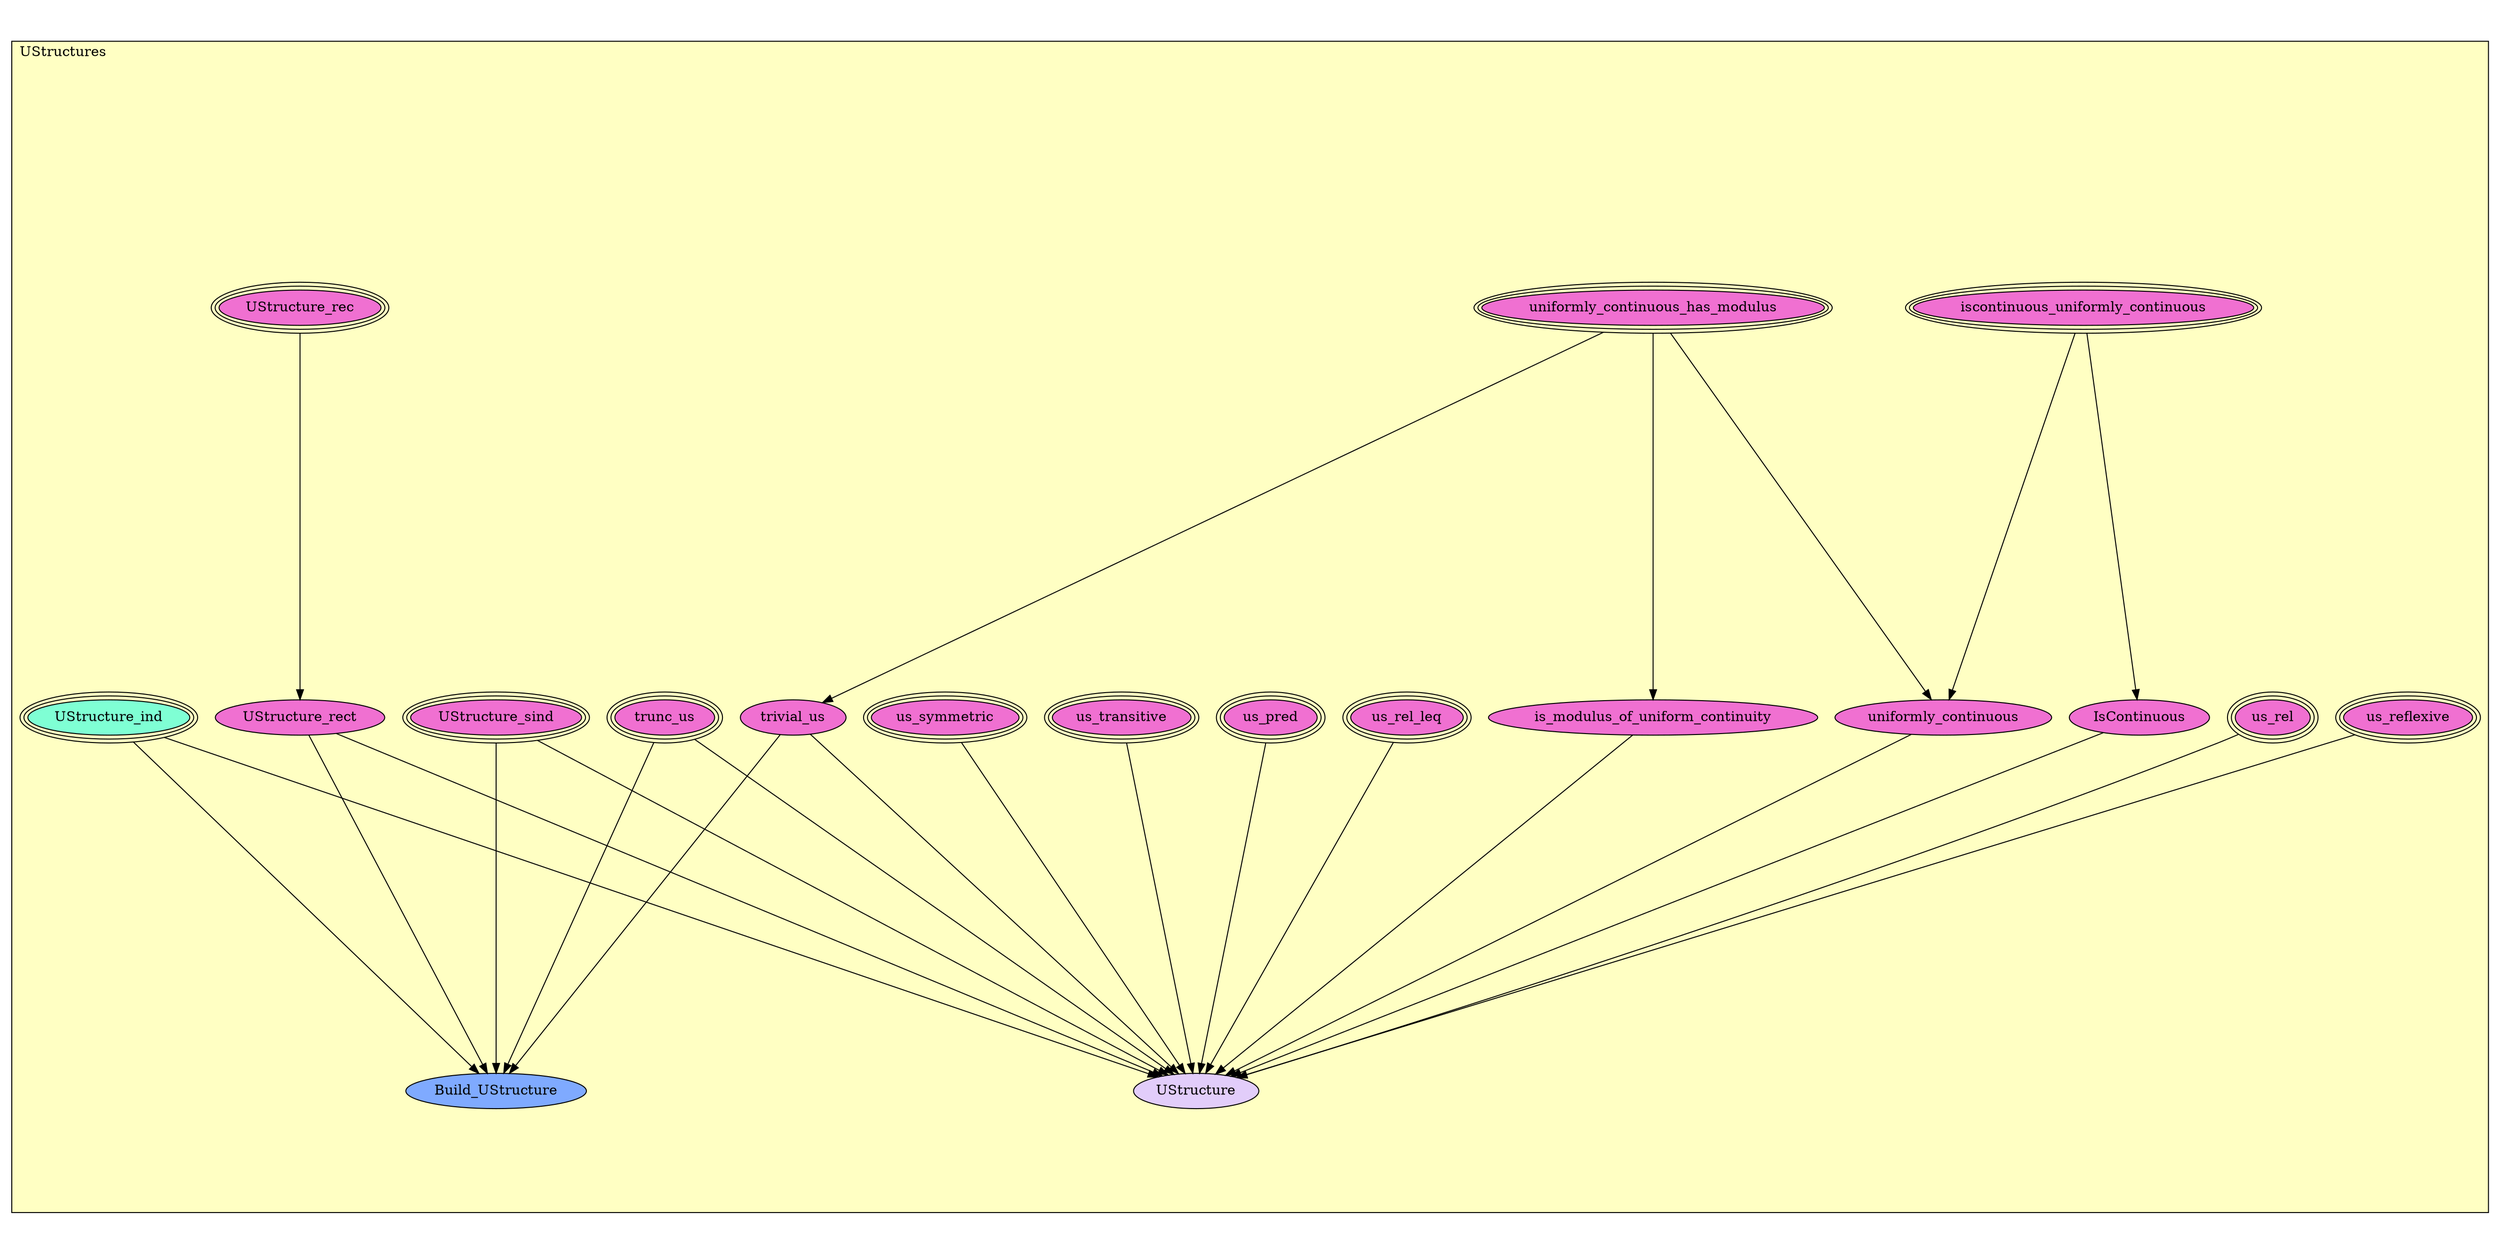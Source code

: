 digraph HoTT_Misc_UStructures {
  graph [ratio=0.5]
  node [style=filled]
UStructures_iscontinuous_uniformly_continuous [label="iscontinuous_uniformly_continuous", URL=<UStructures.html#iscontinuous_uniformly_continuous>, peripheries=3, fillcolor="#F070D1"] ;
UStructures_uniformly_continuous_has_modulus [label="uniformly_continuous_has_modulus", URL=<UStructures.html#uniformly_continuous_has_modulus>, peripheries=3, fillcolor="#F070D1"] ;
UStructures_is_modulus_of_uniform_continuity [label="is_modulus_of_uniform_continuity", URL=<UStructures.html#is_modulus_of_uniform_continuity>, fillcolor="#F070D1"] ;
UStructures_uniformly_continuous [label="uniformly_continuous", URL=<UStructures.html#uniformly_continuous>, fillcolor="#F070D1"] ;
UStructures_IsContinuous [label="IsContinuous", URL=<UStructures.html#IsContinuous>, fillcolor="#F070D1"] ;
UStructures_trunc_us [label="trunc_us", URL=<UStructures.html#trunc_us>, peripheries=3, fillcolor="#F070D1"] ;
UStructures_trivial_us [label="trivial_us", URL=<UStructures.html#trivial_us>, fillcolor="#F070D1"] ;
UStructures_us_rel_leq [label="us_rel_leq", URL=<UStructures.html#us_rel_leq>, peripheries=3, fillcolor="#F070D1"] ;
UStructures_us_pred [label="us_pred", URL=<UStructures.html#us_pred>, peripheries=3, fillcolor="#F070D1"] ;
UStructures_us_transitive [label="us_transitive", URL=<UStructures.html#us_transitive>, peripheries=3, fillcolor="#F070D1"] ;
UStructures_us_symmetric [label="us_symmetric", URL=<UStructures.html#us_symmetric>, peripheries=3, fillcolor="#F070D1"] ;
UStructures_us_reflexive [label="us_reflexive", URL=<UStructures.html#us_reflexive>, peripheries=3, fillcolor="#F070D1"] ;
UStructures_us_rel [label="us_rel", URL=<UStructures.html#us_rel>, peripheries=3, fillcolor="#F070D1"] ;
UStructures_UStructure_sind [label="UStructure_sind", URL=<UStructures.html#UStructure_sind>, peripheries=3, fillcolor="#F070D1"] ;
UStructures_UStructure_rec [label="UStructure_rec", URL=<UStructures.html#UStructure_rec>, peripheries=3, fillcolor="#F070D1"] ;
UStructures_UStructure_ind [label="UStructure_ind", URL=<UStructures.html#UStructure_ind>, peripheries=3, fillcolor="#7FFFD4"] ;
UStructures_UStructure_rect [label="UStructure_rect", URL=<UStructures.html#UStructure_rect>, fillcolor="#F070D1"] ;
UStructures_Build_UStructure [label="Build_UStructure", URL=<UStructures.html#Build_UStructure>, fillcolor="#7FAAFF"] ;
UStructures_UStructure [label="UStructure", URL=<UStructures.html#UStructure>, fillcolor="#E2CDFA"] ;
  UStructures_iscontinuous_uniformly_continuous -> UStructures_uniformly_continuous [] ;
  UStructures_iscontinuous_uniformly_continuous -> UStructures_IsContinuous [] ;
  UStructures_uniformly_continuous_has_modulus -> UStructures_is_modulus_of_uniform_continuity [] ;
  UStructures_uniformly_continuous_has_modulus -> UStructures_uniformly_continuous [] ;
  UStructures_uniformly_continuous_has_modulus -> UStructures_trivial_us [] ;
  UStructures_is_modulus_of_uniform_continuity -> UStructures_UStructure [] ;
  UStructures_uniformly_continuous -> UStructures_UStructure [] ;
  UStructures_IsContinuous -> UStructures_UStructure [] ;
  UStructures_trunc_us -> UStructures_Build_UStructure [] ;
  UStructures_trunc_us -> UStructures_UStructure [] ;
  UStructures_trivial_us -> UStructures_Build_UStructure [] ;
  UStructures_trivial_us -> UStructures_UStructure [] ;
  UStructures_us_rel_leq -> UStructures_UStructure [] ;
  UStructures_us_pred -> UStructures_UStructure [] ;
  UStructures_us_transitive -> UStructures_UStructure [] ;
  UStructures_us_symmetric -> UStructures_UStructure [] ;
  UStructures_us_reflexive -> UStructures_UStructure [] ;
  UStructures_us_rel -> UStructures_UStructure [] ;
  UStructures_UStructure_sind -> UStructures_Build_UStructure [] ;
  UStructures_UStructure_sind -> UStructures_UStructure [] ;
  UStructures_UStructure_rec -> UStructures_UStructure_rect [] ;
  UStructures_UStructure_ind -> UStructures_Build_UStructure [] ;
  UStructures_UStructure_ind -> UStructures_UStructure [] ;
  UStructures_UStructure_rect -> UStructures_Build_UStructure [] ;
  UStructures_UStructure_rect -> UStructures_UStructure [] ;
subgraph cluster_UStructures { label="UStructures"; fillcolor="#FFFFC3"; labeljust=l; style=filled 
UStructures_UStructure; UStructures_Build_UStructure; UStructures_UStructure_rect; UStructures_UStructure_ind; UStructures_UStructure_rec; UStructures_UStructure_sind; UStructures_us_rel; UStructures_us_reflexive; UStructures_us_symmetric; UStructures_us_transitive; UStructures_us_pred; UStructures_us_rel_leq; UStructures_trivial_us; UStructures_trunc_us; UStructures_IsContinuous; UStructures_uniformly_continuous; UStructures_is_modulus_of_uniform_continuity; UStructures_uniformly_continuous_has_modulus; UStructures_iscontinuous_uniformly_continuous; };
} /* END */
